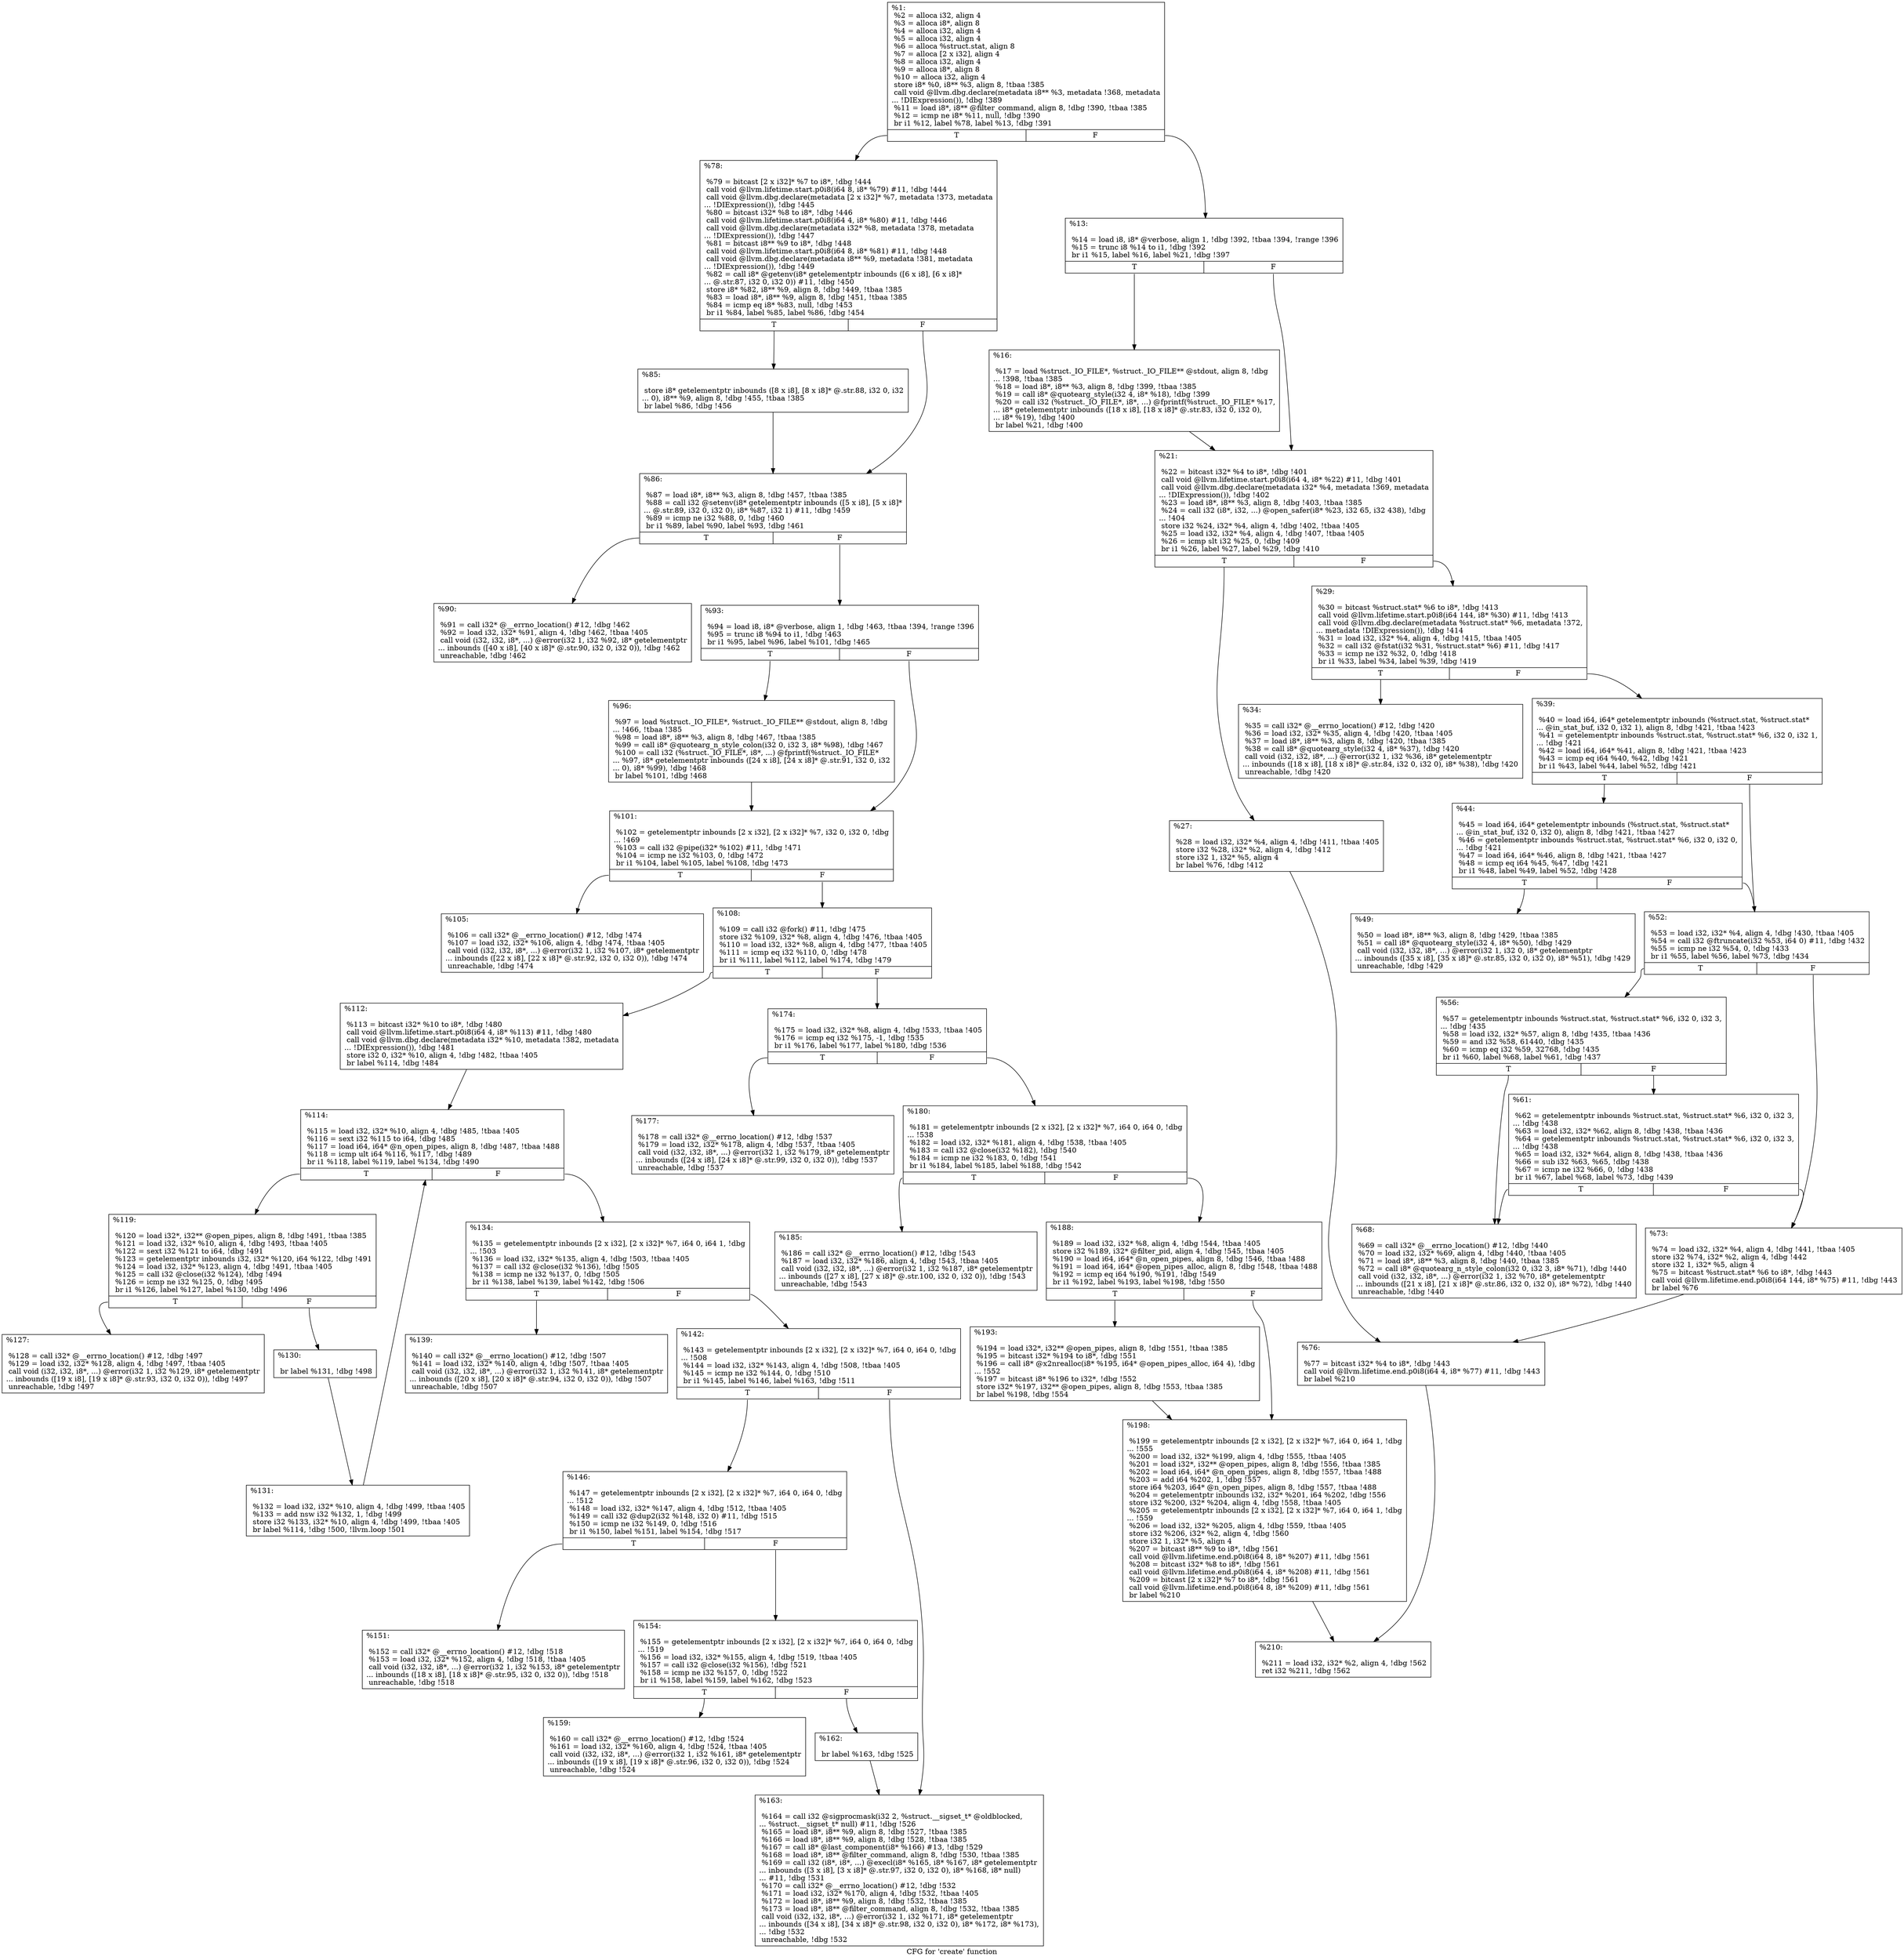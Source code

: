 digraph "CFG for 'create' function" {
	label="CFG for 'create' function";

	Node0x2764c80 [shape=record,label="{%1:\l  %2 = alloca i32, align 4\l  %3 = alloca i8*, align 8\l  %4 = alloca i32, align 4\l  %5 = alloca i32, align 4\l  %6 = alloca %struct.stat, align 8\l  %7 = alloca [2 x i32], align 4\l  %8 = alloca i32, align 4\l  %9 = alloca i8*, align 8\l  %10 = alloca i32, align 4\l  store i8* %0, i8** %3, align 8, !tbaa !385\l  call void @llvm.dbg.declare(metadata i8** %3, metadata !368, metadata\l... !DIExpression()), !dbg !389\l  %11 = load i8*, i8** @filter_command, align 8, !dbg !390, !tbaa !385\l  %12 = icmp ne i8* %11, null, !dbg !390\l  br i1 %12, label %78, label %13, !dbg !391\l|{<s0>T|<s1>F}}"];
	Node0x2764c80:s0 -> Node0x2765340;
	Node0x2764c80:s1 -> Node0x2764e90;
	Node0x2764e90 [shape=record,label="{%13:\l\l  %14 = load i8, i8* @verbose, align 1, !dbg !392, !tbaa !394, !range !396\l  %15 = trunc i8 %14 to i1, !dbg !392\l  br i1 %15, label %16, label %21, !dbg !397\l|{<s0>T|<s1>F}}"];
	Node0x2764e90:s0 -> Node0x2764ee0;
	Node0x2764e90:s1 -> Node0x2764f30;
	Node0x2764ee0 [shape=record,label="{%16:\l\l  %17 = load %struct._IO_FILE*, %struct._IO_FILE** @stdout, align 8, !dbg\l... !398, !tbaa !385\l  %18 = load i8*, i8** %3, align 8, !dbg !399, !tbaa !385\l  %19 = call i8* @quotearg_style(i32 4, i8* %18), !dbg !399\l  %20 = call i32 (%struct._IO_FILE*, i8*, ...) @fprintf(%struct._IO_FILE* %17,\l... i8* getelementptr inbounds ([18 x i8], [18 x i8]* @.str.83, i32 0, i32 0),\l... i8* %19), !dbg !400\l  br label %21, !dbg !400\l}"];
	Node0x2764ee0 -> Node0x2764f30;
	Node0x2764f30 [shape=record,label="{%21:\l\l  %22 = bitcast i32* %4 to i8*, !dbg !401\l  call void @llvm.lifetime.start.p0i8(i64 4, i8* %22) #11, !dbg !401\l  call void @llvm.dbg.declare(metadata i32* %4, metadata !369, metadata\l... !DIExpression()), !dbg !402\l  %23 = load i8*, i8** %3, align 8, !dbg !403, !tbaa !385\l  %24 = call i32 (i8*, i32, ...) @open_safer(i8* %23, i32 65, i32 438), !dbg\l... !404\l  store i32 %24, i32* %4, align 4, !dbg !402, !tbaa !405\l  %25 = load i32, i32* %4, align 4, !dbg !407, !tbaa !405\l  %26 = icmp slt i32 %25, 0, !dbg !409\l  br i1 %26, label %27, label %29, !dbg !410\l|{<s0>T|<s1>F}}"];
	Node0x2764f30:s0 -> Node0x2764f80;
	Node0x2764f30:s1 -> Node0x2764fd0;
	Node0x2764f80 [shape=record,label="{%27:\l\l  %28 = load i32, i32* %4, align 4, !dbg !411, !tbaa !405\l  store i32 %28, i32* %2, align 4, !dbg !412\l  store i32 1, i32* %5, align 4\l  br label %76, !dbg !412\l}"];
	Node0x2764f80 -> Node0x27652f0;
	Node0x2764fd0 [shape=record,label="{%29:\l\l  %30 = bitcast %struct.stat* %6 to i8*, !dbg !413\l  call void @llvm.lifetime.start.p0i8(i64 144, i8* %30) #11, !dbg !413\l  call void @llvm.dbg.declare(metadata %struct.stat* %6, metadata !372,\l... metadata !DIExpression()), !dbg !414\l  %31 = load i32, i32* %4, align 4, !dbg !415, !tbaa !405\l  %32 = call i32 @fstat(i32 %31, %struct.stat* %6) #11, !dbg !417\l  %33 = icmp ne i32 %32, 0, !dbg !418\l  br i1 %33, label %34, label %39, !dbg !419\l|{<s0>T|<s1>F}}"];
	Node0x2764fd0:s0 -> Node0x2765020;
	Node0x2764fd0:s1 -> Node0x2765070;
	Node0x2765020 [shape=record,label="{%34:\l\l  %35 = call i32* @__errno_location() #12, !dbg !420\l  %36 = load i32, i32* %35, align 4, !dbg !420, !tbaa !405\l  %37 = load i8*, i8** %3, align 8, !dbg !420, !tbaa !385\l  %38 = call i8* @quotearg_style(i32 4, i8* %37), !dbg !420\l  call void (i32, i32, i8*, ...) @error(i32 1, i32 %36, i8* getelementptr\l... inbounds ([18 x i8], [18 x i8]* @.str.84, i32 0, i32 0), i8* %38), !dbg !420\l  unreachable, !dbg !420\l}"];
	Node0x2765070 [shape=record,label="{%39:\l\l  %40 = load i64, i64* getelementptr inbounds (%struct.stat, %struct.stat*\l... @in_stat_buf, i32 0, i32 1), align 8, !dbg !421, !tbaa !423\l  %41 = getelementptr inbounds %struct.stat, %struct.stat* %6, i32 0, i32 1,\l... !dbg !421\l  %42 = load i64, i64* %41, align 8, !dbg !421, !tbaa !423\l  %43 = icmp eq i64 %40, %42, !dbg !421\l  br i1 %43, label %44, label %52, !dbg !421\l|{<s0>T|<s1>F}}"];
	Node0x2765070:s0 -> Node0x27650c0;
	Node0x2765070:s1 -> Node0x2765160;
	Node0x27650c0 [shape=record,label="{%44:\l\l  %45 = load i64, i64* getelementptr inbounds (%struct.stat, %struct.stat*\l... @in_stat_buf, i32 0, i32 0), align 8, !dbg !421, !tbaa !427\l  %46 = getelementptr inbounds %struct.stat, %struct.stat* %6, i32 0, i32 0,\l... !dbg !421\l  %47 = load i64, i64* %46, align 8, !dbg !421, !tbaa !427\l  %48 = icmp eq i64 %45, %47, !dbg !421\l  br i1 %48, label %49, label %52, !dbg !428\l|{<s0>T|<s1>F}}"];
	Node0x27650c0:s0 -> Node0x2765110;
	Node0x27650c0:s1 -> Node0x2765160;
	Node0x2765110 [shape=record,label="{%49:\l\l  %50 = load i8*, i8** %3, align 8, !dbg !429, !tbaa !385\l  %51 = call i8* @quotearg_style(i32 4, i8* %50), !dbg !429\l  call void (i32, i32, i8*, ...) @error(i32 1, i32 0, i8* getelementptr\l... inbounds ([35 x i8], [35 x i8]* @.str.85, i32 0, i32 0), i8* %51), !dbg !429\l  unreachable, !dbg !429\l}"];
	Node0x2765160 [shape=record,label="{%52:\l\l  %53 = load i32, i32* %4, align 4, !dbg !430, !tbaa !405\l  %54 = call i32 @ftruncate(i32 %53, i64 0) #11, !dbg !432\l  %55 = icmp ne i32 %54, 0, !dbg !433\l  br i1 %55, label %56, label %73, !dbg !434\l|{<s0>T|<s1>F}}"];
	Node0x2765160:s0 -> Node0x27651b0;
	Node0x2765160:s1 -> Node0x27652a0;
	Node0x27651b0 [shape=record,label="{%56:\l\l  %57 = getelementptr inbounds %struct.stat, %struct.stat* %6, i32 0, i32 3,\l... !dbg !435\l  %58 = load i32, i32* %57, align 8, !dbg !435, !tbaa !436\l  %59 = and i32 %58, 61440, !dbg !435\l  %60 = icmp eq i32 %59, 32768, !dbg !435\l  br i1 %60, label %68, label %61, !dbg !437\l|{<s0>T|<s1>F}}"];
	Node0x27651b0:s0 -> Node0x2765250;
	Node0x27651b0:s1 -> Node0x2765200;
	Node0x2765200 [shape=record,label="{%61:\l\l  %62 = getelementptr inbounds %struct.stat, %struct.stat* %6, i32 0, i32 3,\l... !dbg !438\l  %63 = load i32, i32* %62, align 8, !dbg !438, !tbaa !436\l  %64 = getelementptr inbounds %struct.stat, %struct.stat* %6, i32 0, i32 3,\l... !dbg !438\l  %65 = load i32, i32* %64, align 8, !dbg !438, !tbaa !436\l  %66 = sub i32 %63, %65, !dbg !438\l  %67 = icmp ne i32 %66, 0, !dbg !438\l  br i1 %67, label %68, label %73, !dbg !439\l|{<s0>T|<s1>F}}"];
	Node0x2765200:s0 -> Node0x2765250;
	Node0x2765200:s1 -> Node0x27652a0;
	Node0x2765250 [shape=record,label="{%68:\l\l  %69 = call i32* @__errno_location() #12, !dbg !440\l  %70 = load i32, i32* %69, align 4, !dbg !440, !tbaa !405\l  %71 = load i8*, i8** %3, align 8, !dbg !440, !tbaa !385\l  %72 = call i8* @quotearg_n_style_colon(i32 0, i32 3, i8* %71), !dbg !440\l  call void (i32, i32, i8*, ...) @error(i32 1, i32 %70, i8* getelementptr\l... inbounds ([21 x i8], [21 x i8]* @.str.86, i32 0, i32 0), i8* %72), !dbg !440\l  unreachable, !dbg !440\l}"];
	Node0x27652a0 [shape=record,label="{%73:\l\l  %74 = load i32, i32* %4, align 4, !dbg !441, !tbaa !405\l  store i32 %74, i32* %2, align 4, !dbg !442\l  store i32 1, i32* %5, align 4\l  %75 = bitcast %struct.stat* %6 to i8*, !dbg !443\l  call void @llvm.lifetime.end.p0i8(i64 144, i8* %75) #11, !dbg !443\l  br label %76\l}"];
	Node0x27652a0 -> Node0x27652f0;
	Node0x27652f0 [shape=record,label="{%76:\l\l  %77 = bitcast i32* %4 to i8*, !dbg !443\l  call void @llvm.lifetime.end.p0i8(i64 4, i8* %77) #11, !dbg !443\l  br label %210\l}"];
	Node0x27652f0 -> Node0x2765cf0;
	Node0x2765340 [shape=record,label="{%78:\l\l  %79 = bitcast [2 x i32]* %7 to i8*, !dbg !444\l  call void @llvm.lifetime.start.p0i8(i64 8, i8* %79) #11, !dbg !444\l  call void @llvm.dbg.declare(metadata [2 x i32]* %7, metadata !373, metadata\l... !DIExpression()), !dbg !445\l  %80 = bitcast i32* %8 to i8*, !dbg !446\l  call void @llvm.lifetime.start.p0i8(i64 4, i8* %80) #11, !dbg !446\l  call void @llvm.dbg.declare(metadata i32* %8, metadata !378, metadata\l... !DIExpression()), !dbg !447\l  %81 = bitcast i8** %9 to i8*, !dbg !448\l  call void @llvm.lifetime.start.p0i8(i64 8, i8* %81) #11, !dbg !448\l  call void @llvm.dbg.declare(metadata i8** %9, metadata !381, metadata\l... !DIExpression()), !dbg !449\l  %82 = call i8* @getenv(i8* getelementptr inbounds ([6 x i8], [6 x i8]*\l... @.str.87, i32 0, i32 0)) #11, !dbg !450\l  store i8* %82, i8** %9, align 8, !dbg !449, !tbaa !385\l  %83 = load i8*, i8** %9, align 8, !dbg !451, !tbaa !385\l  %84 = icmp eq i8* %83, null, !dbg !453\l  br i1 %84, label %85, label %86, !dbg !454\l|{<s0>T|<s1>F}}"];
	Node0x2765340:s0 -> Node0x2765390;
	Node0x2765340:s1 -> Node0x27653e0;
	Node0x2765390 [shape=record,label="{%85:\l\l  store i8* getelementptr inbounds ([8 x i8], [8 x i8]* @.str.88, i32 0, i32\l... 0), i8** %9, align 8, !dbg !455, !tbaa !385\l  br label %86, !dbg !456\l}"];
	Node0x2765390 -> Node0x27653e0;
	Node0x27653e0 [shape=record,label="{%86:\l\l  %87 = load i8*, i8** %3, align 8, !dbg !457, !tbaa !385\l  %88 = call i32 @setenv(i8* getelementptr inbounds ([5 x i8], [5 x i8]*\l... @.str.89, i32 0, i32 0), i8* %87, i32 1) #11, !dbg !459\l  %89 = icmp ne i32 %88, 0, !dbg !460\l  br i1 %89, label %90, label %93, !dbg !461\l|{<s0>T|<s1>F}}"];
	Node0x27653e0:s0 -> Node0x2765430;
	Node0x27653e0:s1 -> Node0x2765480;
	Node0x2765430 [shape=record,label="{%90:\l\l  %91 = call i32* @__errno_location() #12, !dbg !462\l  %92 = load i32, i32* %91, align 4, !dbg !462, !tbaa !405\l  call void (i32, i32, i8*, ...) @error(i32 1, i32 %92, i8* getelementptr\l... inbounds ([40 x i8], [40 x i8]* @.str.90, i32 0, i32 0)), !dbg !462\l  unreachable, !dbg !462\l}"];
	Node0x2765480 [shape=record,label="{%93:\l\l  %94 = load i8, i8* @verbose, align 1, !dbg !463, !tbaa !394, !range !396\l  %95 = trunc i8 %94 to i1, !dbg !463\l  br i1 %95, label %96, label %101, !dbg !465\l|{<s0>T|<s1>F}}"];
	Node0x2765480:s0 -> Node0x27654d0;
	Node0x2765480:s1 -> Node0x2765520;
	Node0x27654d0 [shape=record,label="{%96:\l\l  %97 = load %struct._IO_FILE*, %struct._IO_FILE** @stdout, align 8, !dbg\l... !466, !tbaa !385\l  %98 = load i8*, i8** %3, align 8, !dbg !467, !tbaa !385\l  %99 = call i8* @quotearg_n_style_colon(i32 0, i32 3, i8* %98), !dbg !467\l  %100 = call i32 (%struct._IO_FILE*, i8*, ...) @fprintf(%struct._IO_FILE*\l... %97, i8* getelementptr inbounds ([24 x i8], [24 x i8]* @.str.91, i32 0, i32\l... 0), i8* %99), !dbg !468\l  br label %101, !dbg !468\l}"];
	Node0x27654d0 -> Node0x2765520;
	Node0x2765520 [shape=record,label="{%101:\l\l  %102 = getelementptr inbounds [2 x i32], [2 x i32]* %7, i32 0, i32 0, !dbg\l... !469\l  %103 = call i32 @pipe(i32* %102) #11, !dbg !471\l  %104 = icmp ne i32 %103, 0, !dbg !472\l  br i1 %104, label %105, label %108, !dbg !473\l|{<s0>T|<s1>F}}"];
	Node0x2765520:s0 -> Node0x2765570;
	Node0x2765520:s1 -> Node0x27655c0;
	Node0x2765570 [shape=record,label="{%105:\l\l  %106 = call i32* @__errno_location() #12, !dbg !474\l  %107 = load i32, i32* %106, align 4, !dbg !474, !tbaa !405\l  call void (i32, i32, i8*, ...) @error(i32 1, i32 %107, i8* getelementptr\l... inbounds ([22 x i8], [22 x i8]* @.str.92, i32 0, i32 0)), !dbg !474\l  unreachable, !dbg !474\l}"];
	Node0x27655c0 [shape=record,label="{%108:\l\l  %109 = call i32 @fork() #11, !dbg !475\l  store i32 %109, i32* %8, align 4, !dbg !476, !tbaa !405\l  %110 = load i32, i32* %8, align 4, !dbg !477, !tbaa !405\l  %111 = icmp eq i32 %110, 0, !dbg !478\l  br i1 %111, label %112, label %174, !dbg !479\l|{<s0>T|<s1>F}}"];
	Node0x27655c0:s0 -> Node0x2765610;
	Node0x27655c0:s1 -> Node0x2765ac0;
	Node0x2765610 [shape=record,label="{%112:\l\l  %113 = bitcast i32* %10 to i8*, !dbg !480\l  call void @llvm.lifetime.start.p0i8(i64 4, i8* %113) #11, !dbg !480\l  call void @llvm.dbg.declare(metadata i32* %10, metadata !382, metadata\l... !DIExpression()), !dbg !481\l  store i32 0, i32* %10, align 4, !dbg !482, !tbaa !405\l  br label %114, !dbg !484\l}"];
	Node0x2765610 -> Node0x2765660;
	Node0x2765660 [shape=record,label="{%114:\l\l  %115 = load i32, i32* %10, align 4, !dbg !485, !tbaa !405\l  %116 = sext i32 %115 to i64, !dbg !485\l  %117 = load i64, i64* @n_open_pipes, align 8, !dbg !487, !tbaa !488\l  %118 = icmp ult i64 %116, %117, !dbg !489\l  br i1 %118, label %119, label %134, !dbg !490\l|{<s0>T|<s1>F}}"];
	Node0x2765660:s0 -> Node0x27656b0;
	Node0x2765660:s1 -> Node0x27657f0;
	Node0x27656b0 [shape=record,label="{%119:\l\l  %120 = load i32*, i32** @open_pipes, align 8, !dbg !491, !tbaa !385\l  %121 = load i32, i32* %10, align 4, !dbg !493, !tbaa !405\l  %122 = sext i32 %121 to i64, !dbg !491\l  %123 = getelementptr inbounds i32, i32* %120, i64 %122, !dbg !491\l  %124 = load i32, i32* %123, align 4, !dbg !491, !tbaa !405\l  %125 = call i32 @close(i32 %124), !dbg !494\l  %126 = icmp ne i32 %125, 0, !dbg !495\l  br i1 %126, label %127, label %130, !dbg !496\l|{<s0>T|<s1>F}}"];
	Node0x27656b0:s0 -> Node0x2765700;
	Node0x27656b0:s1 -> Node0x2765750;
	Node0x2765700 [shape=record,label="{%127:\l\l  %128 = call i32* @__errno_location() #12, !dbg !497\l  %129 = load i32, i32* %128, align 4, !dbg !497, !tbaa !405\l  call void (i32, i32, i8*, ...) @error(i32 1, i32 %129, i8* getelementptr\l... inbounds ([19 x i8], [19 x i8]* @.str.93, i32 0, i32 0)), !dbg !497\l  unreachable, !dbg !497\l}"];
	Node0x2765750 [shape=record,label="{%130:\l\l  br label %131, !dbg !498\l}"];
	Node0x2765750 -> Node0x27657a0;
	Node0x27657a0 [shape=record,label="{%131:\l\l  %132 = load i32, i32* %10, align 4, !dbg !499, !tbaa !405\l  %133 = add nsw i32 %132, 1, !dbg !499\l  store i32 %133, i32* %10, align 4, !dbg !499, !tbaa !405\l  br label %114, !dbg !500, !llvm.loop !501\l}"];
	Node0x27657a0 -> Node0x2765660;
	Node0x27657f0 [shape=record,label="{%134:\l\l  %135 = getelementptr inbounds [2 x i32], [2 x i32]* %7, i64 0, i64 1, !dbg\l... !503\l  %136 = load i32, i32* %135, align 4, !dbg !503, !tbaa !405\l  %137 = call i32 @close(i32 %136), !dbg !505\l  %138 = icmp ne i32 %137, 0, !dbg !505\l  br i1 %138, label %139, label %142, !dbg !506\l|{<s0>T|<s1>F}}"];
	Node0x27657f0:s0 -> Node0x2765840;
	Node0x27657f0:s1 -> Node0x2765890;
	Node0x2765840 [shape=record,label="{%139:\l\l  %140 = call i32* @__errno_location() #12, !dbg !507\l  %141 = load i32, i32* %140, align 4, !dbg !507, !tbaa !405\l  call void (i32, i32, i8*, ...) @error(i32 1, i32 %141, i8* getelementptr\l... inbounds ([20 x i8], [20 x i8]* @.str.94, i32 0, i32 0)), !dbg !507\l  unreachable, !dbg !507\l}"];
	Node0x2765890 [shape=record,label="{%142:\l\l  %143 = getelementptr inbounds [2 x i32], [2 x i32]* %7, i64 0, i64 0, !dbg\l... !508\l  %144 = load i32, i32* %143, align 4, !dbg !508, !tbaa !405\l  %145 = icmp ne i32 %144, 0, !dbg !510\l  br i1 %145, label %146, label %163, !dbg !511\l|{<s0>T|<s1>F}}"];
	Node0x2765890:s0 -> Node0x27658e0;
	Node0x2765890:s1 -> Node0x2765a70;
	Node0x27658e0 [shape=record,label="{%146:\l\l  %147 = getelementptr inbounds [2 x i32], [2 x i32]* %7, i64 0, i64 0, !dbg\l... !512\l  %148 = load i32, i32* %147, align 4, !dbg !512, !tbaa !405\l  %149 = call i32 @dup2(i32 %148, i32 0) #11, !dbg !515\l  %150 = icmp ne i32 %149, 0, !dbg !516\l  br i1 %150, label %151, label %154, !dbg !517\l|{<s0>T|<s1>F}}"];
	Node0x27658e0:s0 -> Node0x2765930;
	Node0x27658e0:s1 -> Node0x2765980;
	Node0x2765930 [shape=record,label="{%151:\l\l  %152 = call i32* @__errno_location() #12, !dbg !518\l  %153 = load i32, i32* %152, align 4, !dbg !518, !tbaa !405\l  call void (i32, i32, i8*, ...) @error(i32 1, i32 %153, i8* getelementptr\l... inbounds ([18 x i8], [18 x i8]* @.str.95, i32 0, i32 0)), !dbg !518\l  unreachable, !dbg !518\l}"];
	Node0x2765980 [shape=record,label="{%154:\l\l  %155 = getelementptr inbounds [2 x i32], [2 x i32]* %7, i64 0, i64 0, !dbg\l... !519\l  %156 = load i32, i32* %155, align 4, !dbg !519, !tbaa !405\l  %157 = call i32 @close(i32 %156), !dbg !521\l  %158 = icmp ne i32 %157, 0, !dbg !522\l  br i1 %158, label %159, label %162, !dbg !523\l|{<s0>T|<s1>F}}"];
	Node0x2765980:s0 -> Node0x27659d0;
	Node0x2765980:s1 -> Node0x2765a20;
	Node0x27659d0 [shape=record,label="{%159:\l\l  %160 = call i32* @__errno_location() #12, !dbg !524\l  %161 = load i32, i32* %160, align 4, !dbg !524, !tbaa !405\l  call void (i32, i32, i8*, ...) @error(i32 1, i32 %161, i8* getelementptr\l... inbounds ([19 x i8], [19 x i8]* @.str.96, i32 0, i32 0)), !dbg !524\l  unreachable, !dbg !524\l}"];
	Node0x2765a20 [shape=record,label="{%162:\l\l  br label %163, !dbg !525\l}"];
	Node0x2765a20 -> Node0x2765a70;
	Node0x2765a70 [shape=record,label="{%163:\l\l  %164 = call i32 @sigprocmask(i32 2, %struct.__sigset_t* @oldblocked,\l... %struct.__sigset_t* null) #11, !dbg !526\l  %165 = load i8*, i8** %9, align 8, !dbg !527, !tbaa !385\l  %166 = load i8*, i8** %9, align 8, !dbg !528, !tbaa !385\l  %167 = call i8* @last_component(i8* %166) #13, !dbg !529\l  %168 = load i8*, i8** @filter_command, align 8, !dbg !530, !tbaa !385\l  %169 = call i32 (i8*, i8*, ...) @execl(i8* %165, i8* %167, i8* getelementptr\l... inbounds ([3 x i8], [3 x i8]* @.str.97, i32 0, i32 0), i8* %168, i8* null)\l... #11, !dbg !531\l  %170 = call i32* @__errno_location() #12, !dbg !532\l  %171 = load i32, i32* %170, align 4, !dbg !532, !tbaa !405\l  %172 = load i8*, i8** %9, align 8, !dbg !532, !tbaa !385\l  %173 = load i8*, i8** @filter_command, align 8, !dbg !532, !tbaa !385\l  call void (i32, i32, i8*, ...) @error(i32 1, i32 %171, i8* getelementptr\l... inbounds ([34 x i8], [34 x i8]* @.str.98, i32 0, i32 0), i8* %172, i8* %173),\l... !dbg !532\l  unreachable, !dbg !532\l}"];
	Node0x2765ac0 [shape=record,label="{%174:\l\l  %175 = load i32, i32* %8, align 4, !dbg !533, !tbaa !405\l  %176 = icmp eq i32 %175, -1, !dbg !535\l  br i1 %176, label %177, label %180, !dbg !536\l|{<s0>T|<s1>F}}"];
	Node0x2765ac0:s0 -> Node0x2765b10;
	Node0x2765ac0:s1 -> Node0x2765b60;
	Node0x2765b10 [shape=record,label="{%177:\l\l  %178 = call i32* @__errno_location() #12, !dbg !537\l  %179 = load i32, i32* %178, align 4, !dbg !537, !tbaa !405\l  call void (i32, i32, i8*, ...) @error(i32 1, i32 %179, i8* getelementptr\l... inbounds ([24 x i8], [24 x i8]* @.str.99, i32 0, i32 0)), !dbg !537\l  unreachable, !dbg !537\l}"];
	Node0x2765b60 [shape=record,label="{%180:\l\l  %181 = getelementptr inbounds [2 x i32], [2 x i32]* %7, i64 0, i64 0, !dbg\l... !538\l  %182 = load i32, i32* %181, align 4, !dbg !538, !tbaa !405\l  %183 = call i32 @close(i32 %182), !dbg !540\l  %184 = icmp ne i32 %183, 0, !dbg !541\l  br i1 %184, label %185, label %188, !dbg !542\l|{<s0>T|<s1>F}}"];
	Node0x2765b60:s0 -> Node0x2765bb0;
	Node0x2765b60:s1 -> Node0x2765c00;
	Node0x2765bb0 [shape=record,label="{%185:\l\l  %186 = call i32* @__errno_location() #12, !dbg !543\l  %187 = load i32, i32* %186, align 4, !dbg !543, !tbaa !405\l  call void (i32, i32, i8*, ...) @error(i32 1, i32 %187, i8* getelementptr\l... inbounds ([27 x i8], [27 x i8]* @.str.100, i32 0, i32 0)), !dbg !543\l  unreachable, !dbg !543\l}"];
	Node0x2765c00 [shape=record,label="{%188:\l\l  %189 = load i32, i32* %8, align 4, !dbg !544, !tbaa !405\l  store i32 %189, i32* @filter_pid, align 4, !dbg !545, !tbaa !405\l  %190 = load i64, i64* @n_open_pipes, align 8, !dbg !546, !tbaa !488\l  %191 = load i64, i64* @open_pipes_alloc, align 8, !dbg !548, !tbaa !488\l  %192 = icmp eq i64 %190, %191, !dbg !549\l  br i1 %192, label %193, label %198, !dbg !550\l|{<s0>T|<s1>F}}"];
	Node0x2765c00:s0 -> Node0x2765c50;
	Node0x2765c00:s1 -> Node0x2765ca0;
	Node0x2765c50 [shape=record,label="{%193:\l\l  %194 = load i32*, i32** @open_pipes, align 8, !dbg !551, !tbaa !385\l  %195 = bitcast i32* %194 to i8*, !dbg !551\l  %196 = call i8* @x2nrealloc(i8* %195, i64* @open_pipes_alloc, i64 4), !dbg\l... !552\l  %197 = bitcast i8* %196 to i32*, !dbg !552\l  store i32* %197, i32** @open_pipes, align 8, !dbg !553, !tbaa !385\l  br label %198, !dbg !554\l}"];
	Node0x2765c50 -> Node0x2765ca0;
	Node0x2765ca0 [shape=record,label="{%198:\l\l  %199 = getelementptr inbounds [2 x i32], [2 x i32]* %7, i64 0, i64 1, !dbg\l... !555\l  %200 = load i32, i32* %199, align 4, !dbg !555, !tbaa !405\l  %201 = load i32*, i32** @open_pipes, align 8, !dbg !556, !tbaa !385\l  %202 = load i64, i64* @n_open_pipes, align 8, !dbg !557, !tbaa !488\l  %203 = add i64 %202, 1, !dbg !557\l  store i64 %203, i64* @n_open_pipes, align 8, !dbg !557, !tbaa !488\l  %204 = getelementptr inbounds i32, i32* %201, i64 %202, !dbg !556\l  store i32 %200, i32* %204, align 4, !dbg !558, !tbaa !405\l  %205 = getelementptr inbounds [2 x i32], [2 x i32]* %7, i64 0, i64 1, !dbg\l... !559\l  %206 = load i32, i32* %205, align 4, !dbg !559, !tbaa !405\l  store i32 %206, i32* %2, align 4, !dbg !560\l  store i32 1, i32* %5, align 4\l  %207 = bitcast i8** %9 to i8*, !dbg !561\l  call void @llvm.lifetime.end.p0i8(i64 8, i8* %207) #11, !dbg !561\l  %208 = bitcast i32* %8 to i8*, !dbg !561\l  call void @llvm.lifetime.end.p0i8(i64 4, i8* %208) #11, !dbg !561\l  %209 = bitcast [2 x i32]* %7 to i8*, !dbg !561\l  call void @llvm.lifetime.end.p0i8(i64 8, i8* %209) #11, !dbg !561\l  br label %210\l}"];
	Node0x2765ca0 -> Node0x2765cf0;
	Node0x2765cf0 [shape=record,label="{%210:\l\l  %211 = load i32, i32* %2, align 4, !dbg !562\l  ret i32 %211, !dbg !562\l}"];
}
